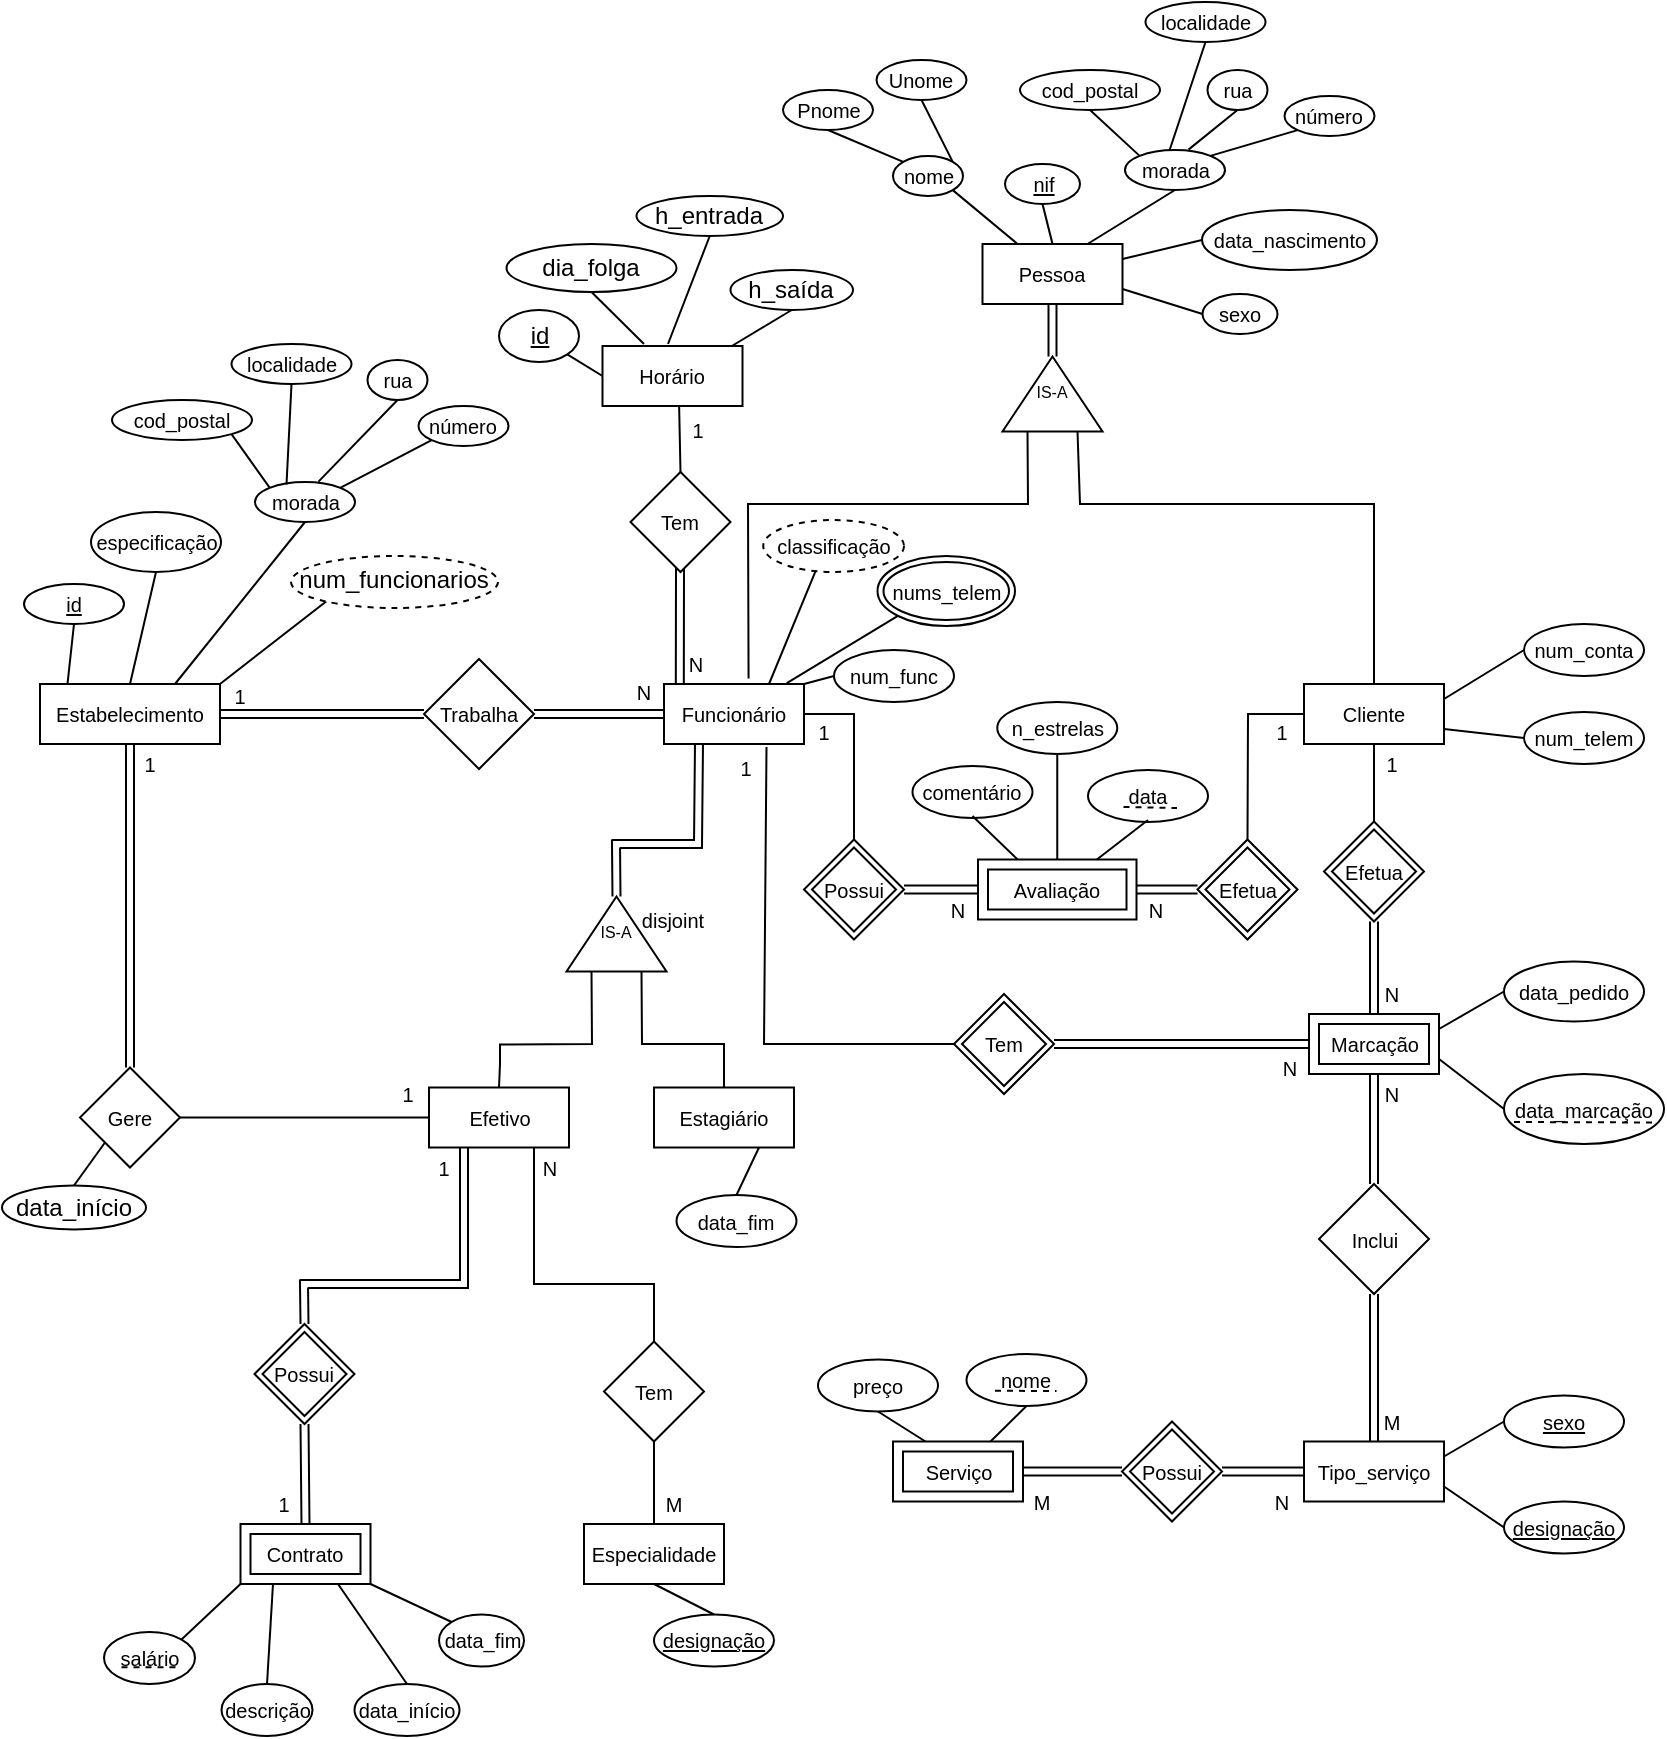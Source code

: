 <mxfile version="24.2.3" type="device">
  <diagram id="R2lEEEUBdFMjLlhIrx00" name="Page-1">
    <mxGraphModel dx="1290" dy="569" grid="1" gridSize="10" guides="1" tooltips="1" connect="1" arrows="1" fold="1" page="1" pageScale="1" pageWidth="850" pageHeight="1100" math="0" shadow="0" extFonts="Permanent Marker^https://fonts.googleapis.com/css?family=Permanent+Marker">
      <root>
        <mxCell id="0" />
        <mxCell id="1" parent="0" />
        <mxCell id="eMxhDHR8i_fZ-Yh-1t6r-1" value="Pessoa" style="rounded=0;whiteSpace=wrap;html=1;fontSize=10;" parent="1" vertex="1">
          <mxGeometry x="499.25" y="180" width="70" height="30" as="geometry" />
        </mxCell>
        <mxCell id="eMxhDHR8i_fZ-Yh-1t6r-2" value="Funcionário" style="rounded=0;whiteSpace=wrap;html=1;fontSize=10;" parent="1" vertex="1">
          <mxGeometry x="340" y="400" width="70" height="30" as="geometry" />
        </mxCell>
        <mxCell id="eMxhDHR8i_fZ-Yh-1t6r-3" value="Cliente" style="rounded=0;whiteSpace=wrap;html=1;fontSize=10;" parent="1" vertex="1">
          <mxGeometry x="660" y="400" width="70" height="30" as="geometry" />
        </mxCell>
        <mxCell id="eMxhDHR8i_fZ-Yh-1t6r-4" value="&lt;font style=&quot;font-size: 8px;&quot;&gt;IS-A&lt;/font&gt;" style="triangle;whiteSpace=wrap;html=1;rotation=-90;textDirection=vertical-lr;fontSize=8;" parent="1" vertex="1">
          <mxGeometry x="515.5" y="230" width="37.5" height="50" as="geometry" />
        </mxCell>
        <mxCell id="eMxhDHR8i_fZ-Yh-1t6r-6" value="" style="endArrow=none;html=1;rounded=0;entryX=0;entryY=0.25;entryDx=0;entryDy=0;exitX=0.604;exitY=-0.09;exitDx=0;exitDy=0;exitPerimeter=0;" parent="1" source="eMxhDHR8i_fZ-Yh-1t6r-2" target="eMxhDHR8i_fZ-Yh-1t6r-4" edge="1">
          <mxGeometry width="50" height="50" relative="1" as="geometry">
            <mxPoint x="505" y="335" as="sourcePoint" />
            <mxPoint x="482.5" y="363.75" as="targetPoint" />
            <Array as="points">
              <mxPoint x="382" y="310" />
              <mxPoint x="522" y="310" />
            </Array>
          </mxGeometry>
        </mxCell>
        <mxCell id="eMxhDHR8i_fZ-Yh-1t6r-7" value="" style="endArrow=none;html=1;rounded=0;entryX=0;entryY=0.75;entryDx=0;entryDy=0;exitX=0.5;exitY=0;exitDx=0;exitDy=0;" parent="1" source="eMxhDHR8i_fZ-Yh-1t6r-3" target="eMxhDHR8i_fZ-Yh-1t6r-4" edge="1">
          <mxGeometry width="50" height="50" relative="1" as="geometry">
            <mxPoint x="510" y="360" as="sourcePoint" />
            <mxPoint x="560" y="310" as="targetPoint" />
            <Array as="points">
              <mxPoint x="695" y="310" />
              <mxPoint x="605" y="310" />
              <mxPoint x="548" y="310" />
            </Array>
          </mxGeometry>
        </mxCell>
        <mxCell id="eMxhDHR8i_fZ-Yh-1t6r-9" value="" style="shape=link;html=1;rounded=0;entryX=0.5;entryY=1;entryDx=0;entryDy=0;exitX=1;exitY=0.5;exitDx=0;exitDy=0;" parent="1" source="eMxhDHR8i_fZ-Yh-1t6r-4" target="eMxhDHR8i_fZ-Yh-1t6r-1" edge="1">
          <mxGeometry width="100" relative="1" as="geometry">
            <mxPoint x="489.25" y="250" as="sourcePoint" />
            <mxPoint x="589.25" y="250" as="targetPoint" />
          </mxGeometry>
        </mxCell>
        <mxCell id="eMxhDHR8i_fZ-Yh-1t6r-10" value="Estabelecimento" style="rounded=0;whiteSpace=wrap;html=1;fontSize=10;" parent="1" vertex="1">
          <mxGeometry x="28" y="400" width="90" height="30" as="geometry" />
        </mxCell>
        <mxCell id="eMxhDHR8i_fZ-Yh-1t6r-11" value="Trabalha" style="rhombus;whiteSpace=wrap;html=1;fontSize=10;" parent="1" vertex="1">
          <mxGeometry x="220" y="387.5" width="55" height="55" as="geometry" />
        </mxCell>
        <mxCell id="eMxhDHR8i_fZ-Yh-1t6r-12" value="Gere" style="rhombus;whiteSpace=wrap;html=1;fontSize=10;" parent="1" vertex="1">
          <mxGeometry x="48" y="591.75" width="50" height="50" as="geometry" />
        </mxCell>
        <mxCell id="eMxhDHR8i_fZ-Yh-1t6r-14" value="" style="shape=link;html=1;rounded=0;entryX=0;entryY=0.5;entryDx=0;entryDy=0;exitX=1;exitY=0.5;exitDx=0;exitDy=0;" parent="1" source="eMxhDHR8i_fZ-Yh-1t6r-11" target="eMxhDHR8i_fZ-Yh-1t6r-2" edge="1">
          <mxGeometry width="100" relative="1" as="geometry">
            <mxPoint x="250" y="510" as="sourcePoint" />
            <mxPoint x="350" y="510" as="targetPoint" />
            <Array as="points">
              <mxPoint x="310" y="415" />
            </Array>
          </mxGeometry>
        </mxCell>
        <mxCell id="eMxhDHR8i_fZ-Yh-1t6r-16" value="1" style="text;strokeColor=none;align=center;fillColor=none;html=1;verticalAlign=middle;whiteSpace=wrap;rounded=0;fontSize=10;" parent="1" vertex="1">
          <mxGeometry x="118" y="396" width="20" height="20" as="geometry" />
        </mxCell>
        <mxCell id="eMxhDHR8i_fZ-Yh-1t6r-17" value="N" style="text;strokeColor=none;align=center;fillColor=none;html=1;verticalAlign=middle;whiteSpace=wrap;rounded=0;fontSize=10;" parent="1" vertex="1">
          <mxGeometry x="320" y="394" width="20" height="20" as="geometry" />
        </mxCell>
        <mxCell id="eMxhDHR8i_fZ-Yh-1t6r-18" value="" style="shape=link;html=1;rounded=0;exitX=0.5;exitY=1;exitDx=0;exitDy=0;entryX=0.5;entryY=0;entryDx=0;entryDy=0;" parent="1" source="eMxhDHR8i_fZ-Yh-1t6r-10" target="eMxhDHR8i_fZ-Yh-1t6r-12" edge="1">
          <mxGeometry width="100" relative="1" as="geometry">
            <mxPoint x="400" y="470" as="sourcePoint" />
            <mxPoint x="500" y="470" as="targetPoint" />
            <Array as="points" />
          </mxGeometry>
        </mxCell>
        <mxCell id="eMxhDHR8i_fZ-Yh-1t6r-20" value="1" style="text;strokeColor=none;align=center;fillColor=none;html=1;verticalAlign=middle;whiteSpace=wrap;rounded=0;fontSize=10;" parent="1" vertex="1">
          <mxGeometry x="73" y="430" width="20" height="20" as="geometry" />
        </mxCell>
        <mxCell id="eMxhDHR8i_fZ-Yh-1t6r-21" value="1" style="text;strokeColor=none;align=center;fillColor=none;html=1;verticalAlign=middle;whiteSpace=wrap;rounded=0;fontSize=10;" parent="1" vertex="1">
          <mxGeometry x="201.5" y="595" width="20" height="20" as="geometry" />
        </mxCell>
        <mxCell id="eMxhDHR8i_fZ-Yh-1t6r-24" value="" style="shape=link;html=1;rounded=0;entryX=0;entryY=0.5;entryDx=0;entryDy=0;exitX=1;exitY=0.5;exitDx=0;exitDy=0;" parent="1" source="eMxhDHR8i_fZ-Yh-1t6r-10" target="eMxhDHR8i_fZ-Yh-1t6r-11" edge="1">
          <mxGeometry width="100" relative="1" as="geometry">
            <mxPoint x="110" y="360" as="sourcePoint" />
            <mxPoint x="210" y="360" as="targetPoint" />
            <Array as="points" />
          </mxGeometry>
        </mxCell>
        <mxCell id="eMxhDHR8i_fZ-Yh-1t6r-25" value="&lt;font style=&quot;font-size: 8px;&quot;&gt;IS-A&lt;/font&gt;" style="triangle;whiteSpace=wrap;html=1;rotation=-90;textDirection=vertical-lr;fontSize=8;" parent="1" vertex="1">
          <mxGeometry x="297.5" y="500" width="37.5" height="50" as="geometry" />
        </mxCell>
        <mxCell id="eMxhDHR8i_fZ-Yh-1t6r-26" value="" style="shape=link;html=1;rounded=0;entryX=0.25;entryY=1;entryDx=0;entryDy=0;exitX=1;exitY=0.5;exitDx=0;exitDy=0;" parent="1" source="eMxhDHR8i_fZ-Yh-1t6r-25" target="eMxhDHR8i_fZ-Yh-1t6r-2" edge="1">
          <mxGeometry width="100" relative="1" as="geometry">
            <mxPoint x="455" y="330" as="sourcePoint" />
            <mxPoint x="455" y="310" as="targetPoint" />
            <Array as="points">
              <mxPoint x="316" y="480" />
              <mxPoint x="357" y="480" />
            </Array>
          </mxGeometry>
        </mxCell>
        <mxCell id="eMxhDHR8i_fZ-Yh-1t6r-27" value="Efetivo" style="rounded=0;whiteSpace=wrap;html=1;fontSize=10;" parent="1" vertex="1">
          <mxGeometry x="222.5" y="601.75" width="70" height="30" as="geometry" />
        </mxCell>
        <mxCell id="eMxhDHR8i_fZ-Yh-1t6r-28" value="Estagiário" style="rounded=0;whiteSpace=wrap;html=1;fontSize=10;" parent="1" vertex="1">
          <mxGeometry x="335" y="601.75" width="70" height="30" as="geometry" />
        </mxCell>
        <mxCell id="eMxhDHR8i_fZ-Yh-1t6r-29" value="disjoint" style="text;strokeColor=none;align=center;fillColor=none;html=1;verticalAlign=middle;whiteSpace=wrap;rounded=0;fontSize=10;" parent="1" vertex="1">
          <mxGeometry x="323" y="507.75" width="42.5" height="20" as="geometry" />
        </mxCell>
        <mxCell id="eMxhDHR8i_fZ-Yh-1t6r-30" value="" style="endArrow=none;html=1;rounded=0;entryX=0;entryY=0.25;entryDx=0;entryDy=0;exitX=0.5;exitY=0;exitDx=0;exitDy=0;" parent="1" source="eMxhDHR8i_fZ-Yh-1t6r-27" target="eMxhDHR8i_fZ-Yh-1t6r-25" edge="1">
          <mxGeometry width="50" height="50" relative="1" as="geometry">
            <mxPoint x="258" y="600" as="sourcePoint" />
            <mxPoint x="304.75" y="544" as="targetPoint" />
            <Array as="points">
              <mxPoint x="258" y="590" />
              <mxPoint x="258" y="580.25" />
              <mxPoint x="304" y="580" />
            </Array>
          </mxGeometry>
        </mxCell>
        <mxCell id="eMxhDHR8i_fZ-Yh-1t6r-31" value="" style="endArrow=none;html=1;rounded=0;entryX=1;entryY=0.5;entryDx=0;entryDy=0;exitX=0;exitY=0.5;exitDx=0;exitDy=0;" parent="1" source="eMxhDHR8i_fZ-Yh-1t6r-27" target="eMxhDHR8i_fZ-Yh-1t6r-12" edge="1">
          <mxGeometry width="50" height="50" relative="1" as="geometry">
            <mxPoint x="390" y="490" as="sourcePoint" />
            <mxPoint x="440" y="440" as="targetPoint" />
          </mxGeometry>
        </mxCell>
        <mxCell id="eMxhDHR8i_fZ-Yh-1t6r-32" value="" style="endArrow=none;html=1;rounded=0;entryX=0;entryY=0.75;entryDx=0;entryDy=0;exitX=0.5;exitY=0;exitDx=0;exitDy=0;" parent="1" source="eMxhDHR8i_fZ-Yh-1t6r-28" target="eMxhDHR8i_fZ-Yh-1t6r-25" edge="1">
          <mxGeometry width="50" height="50" relative="1" as="geometry">
            <mxPoint x="365" y="600" as="sourcePoint" />
            <mxPoint x="350" y="488.75" as="targetPoint" />
            <Array as="points">
              <mxPoint x="370" y="580" />
              <mxPoint x="329" y="580" />
            </Array>
          </mxGeometry>
        </mxCell>
        <mxCell id="eMxhDHR8i_fZ-Yh-1t6r-36" value="Contrato" style="shape=ext;margin=3;double=1;whiteSpace=wrap;html=1;align=center;fontSize=10;" parent="1" vertex="1">
          <mxGeometry x="128.25" y="820" width="65" height="30" as="geometry" />
        </mxCell>
        <mxCell id="eMxhDHR8i_fZ-Yh-1t6r-37" value="Possui" style="shape=rhombus;double=1;perimeter=rhombusPerimeter;whiteSpace=wrap;html=1;align=center;fontSize=10;" parent="1" vertex="1">
          <mxGeometry x="135.25" y="720" width="50" height="50" as="geometry" />
        </mxCell>
        <mxCell id="eMxhDHR8i_fZ-Yh-1t6r-38" value="" style="shape=link;html=1;rounded=0;entryX=0.5;entryY=0;entryDx=0;entryDy=0;exitX=0.5;exitY=1;exitDx=0;exitDy=0;" parent="1" source="eMxhDHR8i_fZ-Yh-1t6r-37" target="eMxhDHR8i_fZ-Yh-1t6r-36" edge="1">
          <mxGeometry width="100" relative="1" as="geometry">
            <mxPoint x="175.25" y="640" as="sourcePoint" />
            <mxPoint x="275.25" y="640" as="targetPoint" />
          </mxGeometry>
        </mxCell>
        <mxCell id="eMxhDHR8i_fZ-Yh-1t6r-39" value="" style="shape=link;html=1;rounded=0;entryX=0.25;entryY=1;entryDx=0;entryDy=0;exitX=0.5;exitY=0;exitDx=0;exitDy=0;" parent="1" source="eMxhDHR8i_fZ-Yh-1t6r-37" target="eMxhDHR8i_fZ-Yh-1t6r-27" edge="1">
          <mxGeometry width="100" relative="1" as="geometry">
            <mxPoint x="235.0" y="668.75" as="sourcePoint" />
            <mxPoint x="350" y="588.75" as="targetPoint" />
            <Array as="points">
              <mxPoint x="160" y="700" />
              <mxPoint x="240" y="700" />
            </Array>
          </mxGeometry>
        </mxCell>
        <mxCell id="eMxhDHR8i_fZ-Yh-1t6r-40" value="1" style="text;strokeColor=none;align=center;fillColor=none;html=1;verticalAlign=middle;whiteSpace=wrap;rounded=0;fontSize=10;" parent="1" vertex="1">
          <mxGeometry x="140.25" y="800" width="20" height="20" as="geometry" />
        </mxCell>
        <mxCell id="eMxhDHR8i_fZ-Yh-1t6r-41" value="1" style="text;strokeColor=none;align=center;fillColor=none;html=1;verticalAlign=middle;whiteSpace=wrap;rounded=0;fontSize=10;" parent="1" vertex="1">
          <mxGeometry x="220" y="631.75" width="20" height="20" as="geometry" />
        </mxCell>
        <mxCell id="eMxhDHR8i_fZ-Yh-1t6r-55" value="Marcação" style="shape=ext;margin=3;double=1;whiteSpace=wrap;html=1;align=center;fontSize=10;" parent="1" vertex="1">
          <mxGeometry x="662.5" y="565" width="65" height="30" as="geometry" />
        </mxCell>
        <mxCell id="eMxhDHR8i_fZ-Yh-1t6r-56" value="" style="shape=link;html=1;rounded=0;exitX=0.5;exitY=0;exitDx=0;exitDy=0;entryX=0.5;entryY=1;entryDx=0;entryDy=0;" parent="1" source="eMxhDHR8i_fZ-Yh-1t6r-55" target="eMxhDHR8i_fZ-Yh-1t6r-63" edge="1">
          <mxGeometry width="100" relative="1" as="geometry">
            <mxPoint x="480" y="480" as="sourcePoint" />
            <mxPoint x="710" y="530" as="targetPoint" />
          </mxGeometry>
        </mxCell>
        <mxCell id="eMxhDHR8i_fZ-Yh-1t6r-57" value="" style="endArrow=none;html=1;rounded=0;entryX=0.5;entryY=1;entryDx=0;entryDy=0;exitX=0.5;exitY=0;exitDx=0;exitDy=0;" parent="1" source="eMxhDHR8i_fZ-Yh-1t6r-63" target="eMxhDHR8i_fZ-Yh-1t6r-3" edge="1">
          <mxGeometry width="50" height="50" relative="1" as="geometry">
            <mxPoint x="710" y="460" as="sourcePoint" />
            <mxPoint x="460" y="440" as="targetPoint" />
            <Array as="points" />
          </mxGeometry>
        </mxCell>
        <mxCell id="eMxhDHR8i_fZ-Yh-1t6r-58" value="1" style="text;strokeColor=none;align=center;fillColor=none;html=1;verticalAlign=middle;whiteSpace=wrap;rounded=0;fontSize=10;" parent="1" vertex="1">
          <mxGeometry x="694" y="430" width="20" height="20" as="geometry" />
        </mxCell>
        <mxCell id="eMxhDHR8i_fZ-Yh-1t6r-59" value="N" style="text;strokeColor=none;align=center;fillColor=none;html=1;verticalAlign=middle;whiteSpace=wrap;rounded=0;fontSize=10;" parent="1" vertex="1">
          <mxGeometry x="694" y="545" width="20" height="20" as="geometry" />
        </mxCell>
        <mxCell id="eMxhDHR8i_fZ-Yh-1t6r-61" value="" style="endArrow=none;html=1;rounded=0;entryX=1;entryY=0;entryDx=0;entryDy=0;exitX=0;exitY=0.5;exitDx=0;exitDy=0;" parent="1" source="eMxhDHR8i_fZ-Yh-1t6r-64" target="X39o-CBuqJlQ3TK0gBYp-1" edge="1">
          <mxGeometry width="50" height="50" relative="1" as="geometry">
            <mxPoint x="510.0" y="555" as="sourcePoint" />
            <mxPoint x="460" y="530" as="targetPoint" />
            <Array as="points">
              <mxPoint x="390" y="580" />
            </Array>
          </mxGeometry>
        </mxCell>
        <mxCell id="eMxhDHR8i_fZ-Yh-1t6r-62" value="" style="shape=link;html=1;rounded=0;entryX=0;entryY=0.5;entryDx=0;entryDy=0;exitX=1;exitY=0.5;exitDx=0;exitDy=0;" parent="1" source="eMxhDHR8i_fZ-Yh-1t6r-64" target="eMxhDHR8i_fZ-Yh-1t6r-55" edge="1">
          <mxGeometry width="100" relative="1" as="geometry">
            <mxPoint x="535.0" y="580" as="sourcePoint" />
            <mxPoint x="490" y="560" as="targetPoint" />
          </mxGeometry>
        </mxCell>
        <mxCell id="eMxhDHR8i_fZ-Yh-1t6r-63" value="Efetua" style="shape=rhombus;double=1;perimeter=rhombusPerimeter;whiteSpace=wrap;html=1;align=center;fontSize=10;" parent="1" vertex="1">
          <mxGeometry x="670" y="468.75" width="50" height="50" as="geometry" />
        </mxCell>
        <mxCell id="eMxhDHR8i_fZ-Yh-1t6r-64" value="Tem" style="shape=rhombus;double=1;perimeter=rhombusPerimeter;whiteSpace=wrap;html=1;align=center;fontSize=10;" parent="1" vertex="1">
          <mxGeometry x="485" y="555" width="50" height="50" as="geometry" />
        </mxCell>
        <mxCell id="eMxhDHR8i_fZ-Yh-1t6r-65" value="Inclui" style="rhombus;whiteSpace=wrap;html=1;fontSize=10;" parent="1" vertex="1">
          <mxGeometry x="667.5" y="650" width="55" height="55" as="geometry" />
        </mxCell>
        <mxCell id="eMxhDHR8i_fZ-Yh-1t6r-66" value="Tipo_serviço" style="rounded=0;whiteSpace=wrap;html=1;fontSize=10;" parent="1" vertex="1">
          <mxGeometry x="660" y="778.75" width="70" height="30" as="geometry" />
        </mxCell>
        <mxCell id="eMxhDHR8i_fZ-Yh-1t6r-68" value="" style="shape=link;html=1;rounded=0;entryX=0.5;entryY=1;entryDx=0;entryDy=0;exitX=0.5;exitY=0;exitDx=0;exitDy=0;" parent="1" source="eMxhDHR8i_fZ-Yh-1t6r-65" target="eMxhDHR8i_fZ-Yh-1t6r-55" edge="1">
          <mxGeometry width="100" relative="1" as="geometry">
            <mxPoint x="570" y="628.75" as="sourcePoint" />
            <mxPoint x="670" y="628.75" as="targetPoint" />
          </mxGeometry>
        </mxCell>
        <mxCell id="eMxhDHR8i_fZ-Yh-1t6r-69" value="" style="shape=link;html=1;rounded=0;entryX=0.5;entryY=1;entryDx=0;entryDy=0;exitX=0.5;exitY=0;exitDx=0;exitDy=0;" parent="1" source="eMxhDHR8i_fZ-Yh-1t6r-66" target="eMxhDHR8i_fZ-Yh-1t6r-65" edge="1">
          <mxGeometry width="100" relative="1" as="geometry">
            <mxPoint x="705" y="660" as="sourcePoint" />
            <mxPoint x="705" y="605" as="targetPoint" />
          </mxGeometry>
        </mxCell>
        <mxCell id="eMxhDHR8i_fZ-Yh-1t6r-70" value="N" style="text;strokeColor=none;align=center;fillColor=none;html=1;verticalAlign=middle;whiteSpace=wrap;rounded=0;fontSize=10;" parent="1" vertex="1">
          <mxGeometry x="694" y="595" width="20" height="20" as="geometry" />
        </mxCell>
        <mxCell id="eMxhDHR8i_fZ-Yh-1t6r-71" value="M" style="text;strokeColor=none;align=center;fillColor=none;html=1;verticalAlign=middle;whiteSpace=wrap;rounded=0;fontSize=10;" parent="1" vertex="1">
          <mxGeometry x="694" y="758.75" width="20" height="20" as="geometry" />
        </mxCell>
        <mxCell id="IdolrLKD9zsO8Ud0g2I0-8" value="nome" style="ellipse;whiteSpace=wrap;html=1;fontSize=10;" parent="1" vertex="1">
          <mxGeometry x="454.5" y="136" width="35" height="20" as="geometry" />
        </mxCell>
        <mxCell id="IdolrLKD9zsO8Ud0g2I0-9" value="Pnome" style="ellipse;whiteSpace=wrap;html=1;fontSize=10;" parent="1" vertex="1">
          <mxGeometry x="399.5" y="103" width="45" height="20" as="geometry" />
        </mxCell>
        <mxCell id="IdolrLKD9zsO8Ud0g2I0-11" value="Unome" style="ellipse;whiteSpace=wrap;html=1;fontSize=10;" parent="1" vertex="1">
          <mxGeometry x="446.25" y="88" width="45" height="20" as="geometry" />
        </mxCell>
        <mxCell id="IdolrLKD9zsO8Ud0g2I0-12" value="" style="endArrow=none;html=1;rounded=0;entryX=0.5;entryY=1;entryDx=0;entryDy=0;exitX=0;exitY=0;exitDx=0;exitDy=0;" parent="1" source="IdolrLKD9zsO8Ud0g2I0-8" target="IdolrLKD9zsO8Ud0g2I0-9" edge="1">
          <mxGeometry width="50" height="50" relative="1" as="geometry">
            <mxPoint x="485.5" y="180" as="sourcePoint" />
            <mxPoint x="535.5" y="130" as="targetPoint" />
          </mxGeometry>
        </mxCell>
        <mxCell id="IdolrLKD9zsO8Ud0g2I0-13" value="" style="endArrow=none;html=1;rounded=0;entryX=0.5;entryY=1;entryDx=0;entryDy=0;exitX=1;exitY=0;exitDx=0;exitDy=0;" parent="1" source="IdolrLKD9zsO8Ud0g2I0-8" target="IdolrLKD9zsO8Ud0g2I0-11" edge="1">
          <mxGeometry width="50" height="50" relative="1" as="geometry">
            <mxPoint x="457.5" y="104" as="sourcePoint" />
            <mxPoint x="440.5" y="80" as="targetPoint" />
          </mxGeometry>
        </mxCell>
        <mxCell id="IdolrLKD9zsO8Ud0g2I0-14" value="" style="endArrow=none;html=1;rounded=0;entryX=1;entryY=1;entryDx=0;entryDy=0;exitX=0.25;exitY=0;exitDx=0;exitDy=0;" parent="1" source="eMxhDHR8i_fZ-Yh-1t6r-1" target="IdolrLKD9zsO8Ud0g2I0-8" edge="1">
          <mxGeometry width="50" height="50" relative="1" as="geometry">
            <mxPoint x="532.25" y="124" as="sourcePoint" />
            <mxPoint x="548.25" y="100" as="targetPoint" />
          </mxGeometry>
        </mxCell>
        <mxCell id="IdolrLKD9zsO8Ud0g2I0-15" value="nif" style="ellipse;whiteSpace=wrap;html=1;fontSize=10;fontStyle=4" parent="1" vertex="1">
          <mxGeometry x="510.5" y="140" width="37.5" height="20" as="geometry" />
        </mxCell>
        <mxCell id="IdolrLKD9zsO8Ud0g2I0-16" value="" style="endArrow=none;html=1;rounded=0;entryX=0.5;entryY=1;entryDx=0;entryDy=0;exitX=0.5;exitY=0;exitDx=0;exitDy=0;" parent="1" source="eMxhDHR8i_fZ-Yh-1t6r-1" target="IdolrLKD9zsO8Ud0g2I0-15" edge="1">
          <mxGeometry width="50" height="50" relative="1" as="geometry">
            <mxPoint x="529.25" y="200" as="sourcePoint" />
            <mxPoint x="579.25" y="150" as="targetPoint" />
          </mxGeometry>
        </mxCell>
        <mxCell id="IdolrLKD9zsO8Ud0g2I0-17" value="sexo" style="ellipse;whiteSpace=wrap;html=1;fontSize=10;fontStyle=0" parent="1" vertex="1">
          <mxGeometry x="609.25" y="205" width="37.5" height="20" as="geometry" />
        </mxCell>
        <mxCell id="IdolrLKD9zsO8Ud0g2I0-18" value="" style="endArrow=none;html=1;rounded=0;entryX=0;entryY=0.5;entryDx=0;entryDy=0;exitX=1;exitY=0.75;exitDx=0;exitDy=0;" parent="1" source="eMxhDHR8i_fZ-Yh-1t6r-1" target="IdolrLKD9zsO8Ud0g2I0-17" edge="1">
          <mxGeometry width="50" height="50" relative="1" as="geometry">
            <mxPoint x="579.25" y="220" as="sourcePoint" />
            <mxPoint x="617.25" y="273" as="targetPoint" />
          </mxGeometry>
        </mxCell>
        <mxCell id="IdolrLKD9zsO8Ud0g2I0-19" value="data_nascimento" style="ellipse;whiteSpace=wrap;html=1;fontSize=10;fontStyle=0" parent="1" vertex="1">
          <mxGeometry x="609" y="163" width="87.5" height="30" as="geometry" />
        </mxCell>
        <mxCell id="IdolrLKD9zsO8Ud0g2I0-20" value="" style="endArrow=none;html=1;rounded=0;entryX=0;entryY=0.5;entryDx=0;entryDy=0;exitX=1;exitY=0.25;exitDx=0;exitDy=0;" parent="1" source="eMxhDHR8i_fZ-Yh-1t6r-1" target="IdolrLKD9zsO8Ud0g2I0-19" edge="1">
          <mxGeometry width="50" height="50" relative="1" as="geometry">
            <mxPoint x="579.25" y="213" as="sourcePoint" />
            <mxPoint x="634.25" y="235" as="targetPoint" />
          </mxGeometry>
        </mxCell>
        <mxCell id="IdolrLKD9zsO8Ud0g2I0-21" value="morada" style="ellipse;whiteSpace=wrap;html=1;fontSize=10;" parent="1" vertex="1">
          <mxGeometry x="570.5" y="133" width="50" height="20" as="geometry" />
        </mxCell>
        <mxCell id="IdolrLKD9zsO8Ud0g2I0-22" value="" style="endArrow=none;html=1;rounded=0;entryX=0.5;entryY=1;entryDx=0;entryDy=0;exitX=0.75;exitY=0;exitDx=0;exitDy=0;" parent="1" source="eMxhDHR8i_fZ-Yh-1t6r-1" target="IdolrLKD9zsO8Ud0g2I0-21" edge="1">
          <mxGeometry width="50" height="50" relative="1" as="geometry">
            <mxPoint x="527.25" y="190" as="sourcePoint" />
            <mxPoint x="512.25" y="150" as="targetPoint" />
          </mxGeometry>
        </mxCell>
        <mxCell id="IdolrLKD9zsO8Ud0g2I0-29" value="especificação" style="ellipse;whiteSpace=wrap;html=1;fontSize=10;" parent="1" vertex="1">
          <mxGeometry x="53.5" y="314" width="65" height="30" as="geometry" />
        </mxCell>
        <mxCell id="IdolrLKD9zsO8Ud0g2I0-31" value="rua" style="ellipse;whiteSpace=wrap;html=1;fontSize=10;" parent="1" vertex="1">
          <mxGeometry x="611.75" y="93" width="30" height="20" as="geometry" />
        </mxCell>
        <mxCell id="IdolrLKD9zsO8Ud0g2I0-32" value="localidade" style="ellipse;whiteSpace=wrap;html=1;fontSize=10;" parent="1" vertex="1">
          <mxGeometry x="580.75" y="59" width="60" height="20" as="geometry" />
        </mxCell>
        <mxCell id="IdolrLKD9zsO8Ud0g2I0-33" value="cod_postal" style="ellipse;whiteSpace=wrap;html=1;fontSize=10;" parent="1" vertex="1">
          <mxGeometry x="518" y="93" width="70" height="20" as="geometry" />
        </mxCell>
        <mxCell id="IdolrLKD9zsO8Ud0g2I0-34" value="" style="endArrow=none;html=1;rounded=0;entryX=0.5;entryY=1;entryDx=0;entryDy=0;exitX=0.635;exitY=-0.01;exitDx=0;exitDy=0;exitPerimeter=0;" parent="1" source="IdolrLKD9zsO8Ud0g2I0-21" target="IdolrLKD9zsO8Ud0g2I0-31" edge="1">
          <mxGeometry width="50" height="50" relative="1" as="geometry">
            <mxPoint x="584.25" y="110" as="sourcePoint" />
            <mxPoint x="555.25" y="90" as="targetPoint" />
          </mxGeometry>
        </mxCell>
        <mxCell id="IdolrLKD9zsO8Ud0g2I0-35" value="" style="endArrow=none;html=1;rounded=0;exitX=0.444;exitY=0.019;exitDx=0;exitDy=0;exitPerimeter=0;entryX=0.5;entryY=1;entryDx=0;entryDy=0;" parent="1" source="IdolrLKD9zsO8Ud0g2I0-21" target="IdolrLKD9zsO8Ud0g2I0-32" edge="1">
          <mxGeometry width="50" height="50" relative="1" as="geometry">
            <mxPoint x="614.25" y="100" as="sourcePoint" />
            <mxPoint x="614" y="70" as="targetPoint" />
            <Array as="points" />
          </mxGeometry>
        </mxCell>
        <mxCell id="IdolrLKD9zsO8Ud0g2I0-36" value="" style="endArrow=none;html=1;rounded=0;entryX=0.5;entryY=1;entryDx=0;entryDy=0;exitX=0;exitY=0;exitDx=0;exitDy=0;" parent="1" source="IdolrLKD9zsO8Ud0g2I0-21" target="IdolrLKD9zsO8Ud0g2I0-33" edge="1">
          <mxGeometry width="50" height="50" relative="1" as="geometry">
            <mxPoint x="654.25" y="120" as="sourcePoint" />
            <mxPoint x="652.25" y="50" as="targetPoint" />
          </mxGeometry>
        </mxCell>
        <mxCell id="IdolrLKD9zsO8Ud0g2I0-38" value="id" style="ellipse;whiteSpace=wrap;html=1;fontSize=10;fontStyle=4" parent="1" vertex="1">
          <mxGeometry x="20" y="350" width="50" height="20" as="geometry" />
        </mxCell>
        <mxCell id="IdolrLKD9zsO8Ud0g2I0-39" value="" style="endArrow=none;html=1;rounded=0;entryX=0.5;entryY=1;entryDx=0;entryDy=0;exitX=0.75;exitY=0;exitDx=0;exitDy=0;" parent="1" source="eMxhDHR8i_fZ-Yh-1t6r-10" target="5Oc1KHu-XODOHg-Idlgh-15" edge="1">
          <mxGeometry width="50" height="50" relative="1" as="geometry">
            <mxPoint x="280" y="270" as="sourcePoint" />
            <mxPoint x="184.75" y="325" as="targetPoint" />
          </mxGeometry>
        </mxCell>
        <mxCell id="IdolrLKD9zsO8Ud0g2I0-41" value="" style="endArrow=none;html=1;rounded=0;entryX=0.5;entryY=1;entryDx=0;entryDy=0;exitX=0.5;exitY=0;exitDx=0;exitDy=0;" parent="1" source="eMxhDHR8i_fZ-Yh-1t6r-10" target="IdolrLKD9zsO8Ud0g2I0-29" edge="1">
          <mxGeometry width="50" height="50" relative="1" as="geometry">
            <mxPoint x="125" y="410" as="sourcePoint" />
            <mxPoint x="145" y="335" as="targetPoint" />
          </mxGeometry>
        </mxCell>
        <mxCell id="IdolrLKD9zsO8Ud0g2I0-42" value="" style="endArrow=none;html=1;rounded=0;entryX=0.5;entryY=1;entryDx=0;entryDy=0;exitX=0.153;exitY=-0.005;exitDx=0;exitDy=0;exitPerimeter=0;" parent="1" source="eMxhDHR8i_fZ-Yh-1t6r-10" target="IdolrLKD9zsO8Ud0g2I0-38" edge="1">
          <mxGeometry width="50" height="50" relative="1" as="geometry">
            <mxPoint x="103" y="410" as="sourcePoint" />
            <mxPoint x="75" y="345" as="targetPoint" />
          </mxGeometry>
        </mxCell>
        <mxCell id="IdolrLKD9zsO8Ud0g2I0-43" value="num_func" style="ellipse;whiteSpace=wrap;html=1;fontSize=10;fontStyle=0" parent="1" vertex="1">
          <mxGeometry x="425" y="383" width="60" height="26" as="geometry" />
        </mxCell>
        <mxCell id="IdolrLKD9zsO8Ud0g2I0-44" value="" style="endArrow=none;html=1;rounded=0;entryX=1;entryY=0;entryDx=0;entryDy=0;exitX=0;exitY=0.5;exitDx=0;exitDy=0;" parent="1" source="IdolrLKD9zsO8Ud0g2I0-43" target="eMxhDHR8i_fZ-Yh-1t6r-2" edge="1">
          <mxGeometry width="50" height="50" relative="1" as="geometry">
            <mxPoint x="280" y="390" as="sourcePoint" />
            <mxPoint x="330" y="340" as="targetPoint" />
          </mxGeometry>
        </mxCell>
        <mxCell id="IdolrLKD9zsO8Ud0g2I0-46" value="" style="endArrow=none;html=1;rounded=0;entryX=0.877;entryY=-0.014;entryDx=0;entryDy=0;exitX=0;exitY=1;exitDx=0;exitDy=0;entryPerimeter=0;" parent="1" source="IdolrLKD9zsO8Ud0g2I0-48" target="eMxhDHR8i_fZ-Yh-1t6r-2" edge="1">
          <mxGeometry width="50" height="50" relative="1" as="geometry">
            <mxPoint x="458.75" y="435" as="sourcePoint" />
            <mxPoint x="420" y="440" as="targetPoint" />
          </mxGeometry>
        </mxCell>
        <mxCell id="IdolrLKD9zsO8Ud0g2I0-48" value="nums_telem" style="ellipse;shape=doubleEllipse;margin=3;whiteSpace=wrap;html=1;align=center;fontSize=10;" parent="1" vertex="1">
          <mxGeometry x="446.75" y="336" width="68.75" height="35" as="geometry" />
        </mxCell>
        <mxCell id="IdolrLKD9zsO8Ud0g2I0-49" value="num_conta" style="ellipse;whiteSpace=wrap;html=1;fontSize=10;fontStyle=0" parent="1" vertex="1">
          <mxGeometry x="770" y="370" width="60" height="26" as="geometry" />
        </mxCell>
        <mxCell id="IdolrLKD9zsO8Ud0g2I0-50" value="num_telem" style="ellipse;whiteSpace=wrap;html=1;fontSize=10;fontStyle=0" parent="1" vertex="1">
          <mxGeometry x="770" y="414" width="60" height="26" as="geometry" />
        </mxCell>
        <mxCell id="IdolrLKD9zsO8Ud0g2I0-51" value="" style="endArrow=none;html=1;rounded=0;entryX=1;entryY=0.25;entryDx=0;entryDy=0;exitX=0;exitY=0.5;exitDx=0;exitDy=0;" parent="1" source="IdolrLKD9zsO8Ud0g2I0-49" target="eMxhDHR8i_fZ-Yh-1t6r-3" edge="1">
          <mxGeometry width="50" height="50" relative="1" as="geometry">
            <mxPoint x="495" y="458" as="sourcePoint" />
            <mxPoint x="470" y="425" as="targetPoint" />
          </mxGeometry>
        </mxCell>
        <mxCell id="IdolrLKD9zsO8Ud0g2I0-52" value="" style="endArrow=none;html=1;rounded=0;entryX=1;entryY=0.75;entryDx=0;entryDy=0;exitX=0;exitY=0.5;exitDx=0;exitDy=0;" parent="1" source="IdolrLKD9zsO8Ud0g2I0-50" target="eMxhDHR8i_fZ-Yh-1t6r-3" edge="1">
          <mxGeometry width="50" height="50" relative="1" as="geometry">
            <mxPoint x="760" y="429" as="sourcePoint" />
            <mxPoint x="650" y="418" as="targetPoint" />
          </mxGeometry>
        </mxCell>
        <mxCell id="IdolrLKD9zsO8Ud0g2I0-53" value="data_fim" style="ellipse;whiteSpace=wrap;html=1;fontSize=10;fontStyle=0" parent="1" vertex="1">
          <mxGeometry x="346.25" y="655.5" width="60" height="26" as="geometry" />
        </mxCell>
        <mxCell id="IdolrLKD9zsO8Ud0g2I0-54" value="" style="endArrow=none;html=1;rounded=0;entryX=0.75;entryY=1;entryDx=0;entryDy=0;exitX=0.5;exitY=0;exitDx=0;exitDy=0;" parent="1" source="IdolrLKD9zsO8Ud0g2I0-53" target="eMxhDHR8i_fZ-Yh-1t6r-28" edge="1">
          <mxGeometry width="50" height="50" relative="1" as="geometry">
            <mxPoint x="446" y="491" as="sourcePoint" />
            <mxPoint x="420" y="440" as="targetPoint" />
          </mxGeometry>
        </mxCell>
        <mxCell id="IdolrLKD9zsO8Ud0g2I0-55" value="salário" style="ellipse;whiteSpace=wrap;html=1;fontSize=10;fontStyle=0;spacingTop=0;strokeColor=default;" parent="1" vertex="1">
          <mxGeometry x="60" y="874" width="45.5" height="26" as="geometry" />
        </mxCell>
        <mxCell id="IdolrLKD9zsO8Ud0g2I0-56" value="data_início" style="ellipse;whiteSpace=wrap;html=1;fontSize=10;fontStyle=0" parent="1" vertex="1">
          <mxGeometry x="185.25" y="900" width="52.5" height="26" as="geometry" />
        </mxCell>
        <mxCell id="IdolrLKD9zsO8Ud0g2I0-57" value="data_fim" style="ellipse;whiteSpace=wrap;html=1;fontSize=10;fontStyle=0" parent="1" vertex="1">
          <mxGeometry x="227.5" y="865.25" width="42.5" height="26" as="geometry" />
        </mxCell>
        <mxCell id="IdolrLKD9zsO8Ud0g2I0-58" value="" style="endArrow=none;html=1;rounded=0;entryX=1;entryY=1;entryDx=0;entryDy=0;exitX=0;exitY=0;exitDx=0;exitDy=0;" parent="1" source="IdolrLKD9zsO8Ud0g2I0-57" target="eMxhDHR8i_fZ-Yh-1t6r-36" edge="1">
          <mxGeometry width="50" height="50" relative="1" as="geometry">
            <mxPoint x="311.75" y="716.25" as="sourcePoint" />
            <mxPoint x="288.75" y="675.25" as="targetPoint" />
          </mxGeometry>
        </mxCell>
        <mxCell id="IdolrLKD9zsO8Ud0g2I0-59" value="" style="endArrow=none;html=1;rounded=0;entryX=0.75;entryY=1;entryDx=0;entryDy=0;exitX=0.5;exitY=0;exitDx=0;exitDy=0;" parent="1" source="IdolrLKD9zsO8Ud0g2I0-56" target="eMxhDHR8i_fZ-Yh-1t6r-36" edge="1">
          <mxGeometry width="50" height="50" relative="1" as="geometry">
            <mxPoint x="238.75" y="901.25" as="sourcePoint" />
            <mxPoint x="203.75" y="860.25" as="targetPoint" />
          </mxGeometry>
        </mxCell>
        <mxCell id="IdolrLKD9zsO8Ud0g2I0-60" value="" style="endArrow=none;html=1;rounded=0;entryX=0;entryY=1;entryDx=0;entryDy=0;exitX=1;exitY=0;exitDx=0;exitDy=0;" parent="1" source="IdolrLKD9zsO8Ud0g2I0-55" target="eMxhDHR8i_fZ-Yh-1t6r-36" edge="1">
          <mxGeometry width="50" height="50" relative="1" as="geometry">
            <mxPoint x="175.75" y="901.25" as="sourcePoint" />
            <mxPoint x="170.75" y="860.25" as="targetPoint" />
          </mxGeometry>
        </mxCell>
        <mxCell id="IdolrLKD9zsO8Ud0g2I0-61" value="Especialidade" style="rounded=0;whiteSpace=wrap;html=1;fontSize=10;" parent="1" vertex="1">
          <mxGeometry x="300" y="820" width="70" height="30" as="geometry" />
        </mxCell>
        <mxCell id="IdolrLKD9zsO8Ud0g2I0-62" value="Tem" style="rhombus;whiteSpace=wrap;html=1;fontSize=10;" parent="1" vertex="1">
          <mxGeometry x="310" y="728.75" width="50" height="50" as="geometry" />
        </mxCell>
        <mxCell id="IdolrLKD9zsO8Ud0g2I0-63" value="" style="endArrow=none;html=1;rounded=0;entryX=0.5;entryY=1;entryDx=0;entryDy=0;exitX=0.5;exitY=0;exitDx=0;exitDy=0;" parent="1" source="IdolrLKD9zsO8Ud0g2I0-61" target="IdolrLKD9zsO8Ud0g2I0-62" edge="1">
          <mxGeometry width="50" height="50" relative="1" as="geometry">
            <mxPoint x="350" y="680" as="sourcePoint" />
            <mxPoint x="400" y="630" as="targetPoint" />
          </mxGeometry>
        </mxCell>
        <mxCell id="IdolrLKD9zsO8Ud0g2I0-65" value="M" style="text;strokeColor=none;align=center;fillColor=none;html=1;verticalAlign=middle;whiteSpace=wrap;rounded=0;fontSize=10;" parent="1" vertex="1">
          <mxGeometry x="335" y="800" width="20" height="20" as="geometry" />
        </mxCell>
        <mxCell id="IdolrLKD9zsO8Ud0g2I0-66" value="N" style="text;strokeColor=none;align=center;fillColor=none;html=1;verticalAlign=middle;whiteSpace=wrap;rounded=0;fontSize=10;" parent="1" vertex="1">
          <mxGeometry x="272.5" y="631.75" width="20" height="20" as="geometry" />
        </mxCell>
        <mxCell id="IdolrLKD9zsO8Ud0g2I0-67" value="designação" style="ellipse;whiteSpace=wrap;html=1;fontSize=10;fontStyle=4" parent="1" vertex="1">
          <mxGeometry x="335" y="865.25" width="60" height="26" as="geometry" />
        </mxCell>
        <mxCell id="IdolrLKD9zsO8Ud0g2I0-68" value="" style="endArrow=none;html=1;rounded=0;entryX=0.5;entryY=1;entryDx=0;entryDy=0;exitX=0.5;exitY=0;exitDx=0;exitDy=0;" parent="1" source="IdolrLKD9zsO8Ud0g2I0-67" target="IdolrLKD9zsO8Ud0g2I0-61" edge="1">
          <mxGeometry width="50" height="50" relative="1" as="geometry">
            <mxPoint x="350" y="680" as="sourcePoint" />
            <mxPoint x="400" y="630" as="targetPoint" />
          </mxGeometry>
        </mxCell>
        <mxCell id="IdolrLKD9zsO8Ud0g2I0-69" value="" style="endArrow=none;html=1;rounded=0;entryX=0.75;entryY=1;entryDx=0;entryDy=0;exitX=0.5;exitY=0;exitDx=0;exitDy=0;" parent="1" source="IdolrLKD9zsO8Ud0g2I0-62" target="eMxhDHR8i_fZ-Yh-1t6r-27" edge="1">
          <mxGeometry width="50" height="50" relative="1" as="geometry">
            <mxPoint x="350" y="680" as="sourcePoint" />
            <mxPoint x="400" y="630" as="targetPoint" />
            <Array as="points">
              <mxPoint x="335" y="700" />
              <mxPoint x="275" y="700" />
            </Array>
          </mxGeometry>
        </mxCell>
        <mxCell id="X39o-CBuqJlQ3TK0gBYp-1" value="1" style="text;strokeColor=none;align=center;fillColor=none;html=1;verticalAlign=middle;whiteSpace=wrap;rounded=0;fontSize=10;" parent="1" vertex="1">
          <mxGeometry x="371.25" y="431.5" width="20" height="20" as="geometry" />
        </mxCell>
        <mxCell id="X39o-CBuqJlQ3TK0gBYp-2" value="N" style="text;strokeColor=none;align=center;fillColor=none;html=1;verticalAlign=middle;whiteSpace=wrap;rounded=0;fontSize=10;" parent="1" vertex="1">
          <mxGeometry x="642.75" y="581.75" width="20" height="20" as="geometry" />
        </mxCell>
        <mxCell id="X39o-CBuqJlQ3TK0gBYp-3" value="sexo" style="ellipse;whiteSpace=wrap;html=1;fontSize=10;fontStyle=4" parent="1" vertex="1">
          <mxGeometry x="760" y="755.75" width="60" height="26" as="geometry" />
        </mxCell>
        <mxCell id="X39o-CBuqJlQ3TK0gBYp-4" value="designação" style="ellipse;whiteSpace=wrap;html=1;fontSize=10;fontStyle=4" parent="1" vertex="1">
          <mxGeometry x="760" y="808.75" width="60" height="26" as="geometry" />
        </mxCell>
        <mxCell id="X39o-CBuqJlQ3TK0gBYp-5" value="" style="endArrow=none;html=1;rounded=0;entryX=0;entryY=0.5;entryDx=0;entryDy=0;exitX=1;exitY=0.25;exitDx=0;exitDy=0;" parent="1" source="eMxhDHR8i_fZ-Yh-1t6r-66" target="X39o-CBuqJlQ3TK0gBYp-3" edge="1">
          <mxGeometry width="50" height="50" relative="1" as="geometry">
            <mxPoint x="650" y="830" as="sourcePoint" />
            <mxPoint x="700" y="780" as="targetPoint" />
          </mxGeometry>
        </mxCell>
        <mxCell id="X39o-CBuqJlQ3TK0gBYp-6" value="" style="endArrow=none;html=1;rounded=0;entryX=0;entryY=0.5;entryDx=0;entryDy=0;exitX=1;exitY=0.75;exitDx=0;exitDy=0;" parent="1" source="eMxhDHR8i_fZ-Yh-1t6r-66" target="X39o-CBuqJlQ3TK0gBYp-4" edge="1">
          <mxGeometry width="50" height="50" relative="1" as="geometry">
            <mxPoint x="670" y="796" as="sourcePoint" />
            <mxPoint x="630" y="776" as="targetPoint" />
          </mxGeometry>
        </mxCell>
        <mxCell id="X39o-CBuqJlQ3TK0gBYp-7" value="nome" style="ellipse;whiteSpace=wrap;html=1;fontSize=10;fontStyle=0" parent="1" vertex="1">
          <mxGeometry x="491.25" y="735" width="60" height="26" as="geometry" />
        </mxCell>
        <mxCell id="X39o-CBuqJlQ3TK0gBYp-8" value="" style="endArrow=none;html=1;rounded=0;entryX=0.5;entryY=1;entryDx=0;entryDy=0;exitX=0.75;exitY=0;exitDx=0;exitDy=0;" parent="1" source="X39o-CBuqJlQ3TK0gBYp-11" target="X39o-CBuqJlQ3TK0gBYp-7" edge="1">
          <mxGeometry width="50" height="50" relative="1" as="geometry">
            <mxPoint x="657.5" y="957.5" as="sourcePoint" />
            <mxPoint x="700" y="880" as="targetPoint" />
          </mxGeometry>
        </mxCell>
        <mxCell id="X39o-CBuqJlQ3TK0gBYp-9" value="preço" style="ellipse;whiteSpace=wrap;html=1;fontSize=10;fontStyle=0" parent="1" vertex="1">
          <mxGeometry x="417" y="737.75" width="60" height="26" as="geometry" />
        </mxCell>
        <mxCell id="X39o-CBuqJlQ3TK0gBYp-10" value="" style="endArrow=none;html=1;rounded=0;entryX=0.5;entryY=1;entryDx=0;entryDy=0;exitX=0.25;exitY=0;exitDx=0;exitDy=0;" parent="1" source="X39o-CBuqJlQ3TK0gBYp-11" target="X39o-CBuqJlQ3TK0gBYp-9" edge="1">
          <mxGeometry width="50" height="50" relative="1" as="geometry">
            <mxPoint x="657.5" y="972.5" as="sourcePoint" />
            <mxPoint x="635" y="947" as="targetPoint" />
          </mxGeometry>
        </mxCell>
        <mxCell id="X39o-CBuqJlQ3TK0gBYp-11" value="Serviço" style="shape=ext;margin=3;double=1;whiteSpace=wrap;html=1;align=center;fontSize=10;" parent="1" vertex="1">
          <mxGeometry x="454.5" y="778.75" width="65" height="30" as="geometry" />
        </mxCell>
        <mxCell id="X39o-CBuqJlQ3TK0gBYp-12" value="Possui" style="shape=rhombus;double=1;perimeter=rhombusPerimeter;whiteSpace=wrap;html=1;align=center;fontSize=10;" parent="1" vertex="1">
          <mxGeometry x="569" y="768.75" width="50" height="50" as="geometry" />
        </mxCell>
        <mxCell id="X39o-CBuqJlQ3TK0gBYp-13" value="" style="shape=link;html=1;rounded=0;entryX=0;entryY=0.5;entryDx=0;entryDy=0;exitX=1;exitY=0.5;exitDx=0;exitDy=0;" parent="1" source="X39o-CBuqJlQ3TK0gBYp-11" target="X39o-CBuqJlQ3TK0gBYp-12" edge="1">
          <mxGeometry width="100" relative="1" as="geometry">
            <mxPoint x="450" y="820" as="sourcePoint" />
            <mxPoint x="550" y="820" as="targetPoint" />
          </mxGeometry>
        </mxCell>
        <mxCell id="X39o-CBuqJlQ3TK0gBYp-14" value="" style="shape=link;html=1;rounded=0;entryX=0;entryY=0.5;entryDx=0;entryDy=0;exitX=1;exitY=0.5;exitDx=0;exitDy=0;" parent="1" source="X39o-CBuqJlQ3TK0gBYp-12" target="eMxhDHR8i_fZ-Yh-1t6r-66" edge="1">
          <mxGeometry width="100" relative="1" as="geometry">
            <mxPoint x="450" y="820" as="sourcePoint" />
            <mxPoint x="550" y="820" as="targetPoint" />
          </mxGeometry>
        </mxCell>
        <mxCell id="X39o-CBuqJlQ3TK0gBYp-15" value="N" style="text;strokeColor=none;align=center;fillColor=none;html=1;verticalAlign=middle;whiteSpace=wrap;rounded=0;fontSize=10;" parent="1" vertex="1">
          <mxGeometry x="639.25" y="798.75" width="20" height="20" as="geometry" />
        </mxCell>
        <mxCell id="X39o-CBuqJlQ3TK0gBYp-16" value="M" style="text;strokeColor=none;align=center;fillColor=none;html=1;verticalAlign=middle;whiteSpace=wrap;rounded=0;fontSize=10;" parent="1" vertex="1">
          <mxGeometry x="519.25" y="798.75" width="20" height="20" as="geometry" />
        </mxCell>
        <mxCell id="X39o-CBuqJlQ3TK0gBYp-17" value="data_pedido" style="ellipse;whiteSpace=wrap;html=1;fontSize=10;fontStyle=0" parent="1" vertex="1">
          <mxGeometry x="760" y="538.75" width="70" height="30" as="geometry" />
        </mxCell>
        <mxCell id="X39o-CBuqJlQ3TK0gBYp-18" value="data_marcação" style="ellipse;whiteSpace=wrap;html=1;fontSize=10;fontStyle=0" parent="1" vertex="1">
          <mxGeometry x="760" y="595" width="80" height="35" as="geometry" />
        </mxCell>
        <mxCell id="X39o-CBuqJlQ3TK0gBYp-19" value="" style="endArrow=none;html=1;rounded=0;entryX=0;entryY=0.5;entryDx=0;entryDy=0;exitX=1;exitY=0.25;exitDx=0;exitDy=0;" parent="1" source="eMxhDHR8i_fZ-Yh-1t6r-55" target="X39o-CBuqJlQ3TK0gBYp-17" edge="1">
          <mxGeometry width="50" height="50" relative="1" as="geometry">
            <mxPoint x="410" y="690" as="sourcePoint" />
            <mxPoint x="460" y="640" as="targetPoint" />
          </mxGeometry>
        </mxCell>
        <mxCell id="X39o-CBuqJlQ3TK0gBYp-20" value="" style="endArrow=none;html=1;rounded=0;entryX=0;entryY=0.5;entryDx=0;entryDy=0;exitX=1;exitY=0.75;exitDx=0;exitDy=0;" parent="1" source="eMxhDHR8i_fZ-Yh-1t6r-55" target="X39o-CBuqJlQ3TK0gBYp-18" edge="1">
          <mxGeometry width="50" height="50" relative="1" as="geometry">
            <mxPoint x="737" y="583" as="sourcePoint" />
            <mxPoint x="770" y="564" as="targetPoint" />
          </mxGeometry>
        </mxCell>
        <mxCell id="X39o-CBuqJlQ3TK0gBYp-22" value="Avaliação" style="shape=ext;margin=3;double=1;whiteSpace=wrap;html=1;align=center;fontSize=10;" parent="1" vertex="1">
          <mxGeometry x="497" y="487.75" width="79.25" height="30" as="geometry" />
        </mxCell>
        <mxCell id="X39o-CBuqJlQ3TK0gBYp-23" value="Possui" style="shape=rhombus;double=1;perimeter=rhombusPerimeter;whiteSpace=wrap;html=1;align=center;fontSize=10;" parent="1" vertex="1">
          <mxGeometry x="410" y="477.75" width="50" height="50" as="geometry" />
        </mxCell>
        <mxCell id="X39o-CBuqJlQ3TK0gBYp-24" value="Efetua" style="shape=rhombus;double=1;perimeter=rhombusPerimeter;whiteSpace=wrap;html=1;align=center;fontSize=10;" parent="1" vertex="1">
          <mxGeometry x="606.75" y="477.75" width="50" height="50" as="geometry" />
        </mxCell>
        <mxCell id="X39o-CBuqJlQ3TK0gBYp-25" value="" style="shape=link;html=1;rounded=0;exitX=1;exitY=0.5;exitDx=0;exitDy=0;entryX=0;entryY=0.5;entryDx=0;entryDy=0;" parent="1" source="X39o-CBuqJlQ3TK0gBYp-23" target="X39o-CBuqJlQ3TK0gBYp-22" edge="1">
          <mxGeometry width="100" relative="1" as="geometry">
            <mxPoint x="510" y="489" as="sourcePoint" />
            <mxPoint x="610" y="489" as="targetPoint" />
          </mxGeometry>
        </mxCell>
        <mxCell id="X39o-CBuqJlQ3TK0gBYp-26" value="" style="endArrow=none;html=1;rounded=0;entryX=1;entryY=0.5;entryDx=0;entryDy=0;exitX=0.5;exitY=0;exitDx=0;exitDy=0;" parent="1" source="X39o-CBuqJlQ3TK0gBYp-23" target="eMxhDHR8i_fZ-Yh-1t6r-2" edge="1">
          <mxGeometry width="50" height="50" relative="1" as="geometry">
            <mxPoint x="530" y="510" as="sourcePoint" />
            <mxPoint x="580" y="460" as="targetPoint" />
            <Array as="points">
              <mxPoint x="435" y="415" />
            </Array>
          </mxGeometry>
        </mxCell>
        <mxCell id="X39o-CBuqJlQ3TK0gBYp-27" value="" style="shape=link;html=1;rounded=0;entryX=0;entryY=0.5;entryDx=0;entryDy=0;exitX=1;exitY=0.5;exitDx=0;exitDy=0;" parent="1" source="X39o-CBuqJlQ3TK0gBYp-22" target="X39o-CBuqJlQ3TK0gBYp-24" edge="1">
          <mxGeometry width="100" relative="1" as="geometry">
            <mxPoint x="560" y="459" as="sourcePoint" />
            <mxPoint x="510" y="513" as="targetPoint" />
          </mxGeometry>
        </mxCell>
        <mxCell id="X39o-CBuqJlQ3TK0gBYp-28" value="" style="endArrow=none;html=1;rounded=0;entryX=0;entryY=0.5;entryDx=0;entryDy=0;exitX=0.5;exitY=0;exitDx=0;exitDy=0;" parent="1" source="X39o-CBuqJlQ3TK0gBYp-24" target="eMxhDHR8i_fZ-Yh-1t6r-3" edge="1">
          <mxGeometry width="50" height="50" relative="1" as="geometry">
            <mxPoint x="445" y="489" as="sourcePoint" />
            <mxPoint x="420" y="425" as="targetPoint" />
            <Array as="points">
              <mxPoint x="632" y="415" />
            </Array>
          </mxGeometry>
        </mxCell>
        <mxCell id="X39o-CBuqJlQ3TK0gBYp-29" value="comentário" style="ellipse;whiteSpace=wrap;html=1;fontSize=10;fontStyle=0" parent="1" vertex="1">
          <mxGeometry x="464.25" y="441" width="60" height="26" as="geometry" />
        </mxCell>
        <mxCell id="X39o-CBuqJlQ3TK0gBYp-30" value="n_estrelas" style="ellipse;whiteSpace=wrap;html=1;fontSize=10;fontStyle=0" parent="1" vertex="1">
          <mxGeometry x="506.63" y="409" width="60" height="26" as="geometry" />
        </mxCell>
        <mxCell id="X39o-CBuqJlQ3TK0gBYp-31" value="data" style="ellipse;whiteSpace=wrap;html=1;fontSize=10;fontStyle=0" parent="1" vertex="1">
          <mxGeometry x="552" y="443" width="60" height="26" as="geometry" />
        </mxCell>
        <mxCell id="X39o-CBuqJlQ3TK0gBYp-32" value="" style="endArrow=none;html=1;rounded=0;entryX=0.5;entryY=1;entryDx=0;entryDy=0;exitX=0.25;exitY=0;exitDx=0;exitDy=0;" parent="1" source="X39o-CBuqJlQ3TK0gBYp-22" edge="1">
          <mxGeometry width="50" height="50" relative="1" as="geometry">
            <mxPoint x="450" y="519" as="sourcePoint" />
            <mxPoint x="494.25" y="466" as="targetPoint" />
          </mxGeometry>
        </mxCell>
        <mxCell id="X39o-CBuqJlQ3TK0gBYp-33" value="" style="endArrow=none;html=1;rounded=0;entryX=0.5;entryY=1;entryDx=0;entryDy=0;exitX=0.5;exitY=0;exitDx=0;exitDy=0;" parent="1" source="X39o-CBuqJlQ3TK0gBYp-22" target="X39o-CBuqJlQ3TK0gBYp-30" edge="1">
          <mxGeometry width="50" height="50" relative="1" as="geometry">
            <mxPoint x="527" y="499" as="sourcePoint" />
            <mxPoint x="489" y="427" as="targetPoint" />
          </mxGeometry>
        </mxCell>
        <mxCell id="X39o-CBuqJlQ3TK0gBYp-34" value="" style="endArrow=none;html=1;rounded=0;entryX=0.5;entryY=1;entryDx=0;entryDy=0;exitX=0.75;exitY=0;exitDx=0;exitDy=0;" parent="1" source="X39o-CBuqJlQ3TK0gBYp-22" edge="1">
          <mxGeometry width="50" height="50" relative="1" as="geometry">
            <mxPoint x="547" y="498" as="sourcePoint" />
            <mxPoint x="582" y="468" as="targetPoint" />
          </mxGeometry>
        </mxCell>
        <mxCell id="X39o-CBuqJlQ3TK0gBYp-35" value="1" style="text;strokeColor=none;align=center;fillColor=none;html=1;verticalAlign=middle;whiteSpace=wrap;rounded=0;fontSize=10;" parent="1" vertex="1">
          <mxGeometry x="639.25" y="414" width="20" height="20" as="geometry" />
        </mxCell>
        <mxCell id="X39o-CBuqJlQ3TK0gBYp-36" value="1" style="text;strokeColor=none;align=center;fillColor=none;html=1;verticalAlign=middle;whiteSpace=wrap;rounded=0;fontSize=10;" parent="1" vertex="1">
          <mxGeometry x="410" y="414" width="20" height="20" as="geometry" />
        </mxCell>
        <mxCell id="X39o-CBuqJlQ3TK0gBYp-37" value="N" style="text;strokeColor=none;align=center;fillColor=none;html=1;verticalAlign=middle;whiteSpace=wrap;rounded=0;fontSize=10;" parent="1" vertex="1">
          <mxGeometry x="477" y="503" width="20" height="20" as="geometry" />
        </mxCell>
        <mxCell id="X39o-CBuqJlQ3TK0gBYp-38" value="N" style="text;strokeColor=none;align=center;fillColor=none;html=1;verticalAlign=middle;whiteSpace=wrap;rounded=0;fontSize=10;" parent="1" vertex="1">
          <mxGeometry x="576.25" y="503" width="20" height="20" as="geometry" />
        </mxCell>
        <mxCell id="2oA3WKhP0oF_Ri5UwpzC-1" value="número" style="ellipse;whiteSpace=wrap;html=1;fontSize=10;" parent="1" vertex="1">
          <mxGeometry x="650.25" y="106" width="45" height="20" as="geometry" />
        </mxCell>
        <mxCell id="2oA3WKhP0oF_Ri5UwpzC-2" value="" style="endArrow=none;html=1;rounded=0;exitX=1;exitY=0;exitDx=0;exitDy=0;entryX=0;entryY=1;entryDx=0;entryDy=0;" parent="1" source="IdolrLKD9zsO8Ud0g2I0-21" target="2oA3WKhP0oF_Ri5UwpzC-1" edge="1">
          <mxGeometry width="50" height="50" relative="1" as="geometry">
            <mxPoint x="611" y="123" as="sourcePoint" />
            <mxPoint x="703" y="106" as="targetPoint" />
          </mxGeometry>
        </mxCell>
        <mxCell id="2oA3WKhP0oF_Ri5UwpzC-3" value="descrição" style="ellipse;whiteSpace=wrap;html=1;fontSize=10;fontStyle=0" parent="1" vertex="1">
          <mxGeometry x="118.75" y="900" width="45.5" height="26" as="geometry" />
        </mxCell>
        <mxCell id="2oA3WKhP0oF_Ri5UwpzC-4" value="" style="endArrow=none;html=1;rounded=0;entryX=0.25;entryY=1;entryDx=0;entryDy=0;exitX=0.5;exitY=0;exitDx=0;exitDy=0;" parent="1" source="2oA3WKhP0oF_Ri5UwpzC-3" target="eMxhDHR8i_fZ-Yh-1t6r-36" edge="1">
          <mxGeometry width="50" height="50" relative="1" as="geometry">
            <mxPoint x="109" y="888" as="sourcePoint" />
            <mxPoint x="138" y="860" as="targetPoint" />
          </mxGeometry>
        </mxCell>
        <mxCell id="2oA3WKhP0oF_Ri5UwpzC-5" value="" style="endArrow=none;html=1;rounded=0;dashed=1;" parent="1" edge="1">
          <mxGeometry width="50" height="50" relative="1" as="geometry">
            <mxPoint x="68.75" y="891.64" as="sourcePoint" />
            <mxPoint x="98.75" y="891.64" as="targetPoint" />
          </mxGeometry>
        </mxCell>
        <mxCell id="2oA3WKhP0oF_Ri5UwpzC-6" value="" style="endArrow=none;html=1;rounded=0;dashed=1;" parent="1" edge="1">
          <mxGeometry width="50" height="50" relative="1" as="geometry">
            <mxPoint x="505.5" y="753.34" as="sourcePoint" />
            <mxPoint x="536.25" y="753.54" as="targetPoint" />
          </mxGeometry>
        </mxCell>
        <mxCell id="2oA3WKhP0oF_Ri5UwpzC-7" value="" style="endArrow=none;html=1;rounded=0;dashed=1;" parent="1" edge="1">
          <mxGeometry width="50" height="50" relative="1" as="geometry">
            <mxPoint x="765" y="619.0" as="sourcePoint" />
            <mxPoint x="835" y="619.25" as="targetPoint" />
          </mxGeometry>
        </mxCell>
        <mxCell id="2oA3WKhP0oF_Ri5UwpzC-9" value="" style="endArrow=none;dashed=1;html=1;rounded=0;" parent="1" edge="1">
          <mxGeometry width="50" height="50" relative="1" as="geometry">
            <mxPoint x="569.75" y="461.47" as="sourcePoint" />
            <mxPoint x="596.5" y="462" as="targetPoint" />
          </mxGeometry>
        </mxCell>
        <mxCell id="5Oc1KHu-XODOHg-Idlgh-1" value="" style="endArrow=none;html=1;rounded=0;entryX=0;entryY=0.75;entryDx=0;entryDy=0;exitX=1;exitY=0;exitDx=0;exitDy=0;" parent="1" source="eMxhDHR8i_fZ-Yh-1t6r-10" target="5Oc1KHu-XODOHg-Idlgh-4" edge="1">
          <mxGeometry width="50" height="50" relative="1" as="geometry">
            <mxPoint x="159.75" y="399" as="sourcePoint" />
            <mxPoint x="180" y="380" as="targetPoint" />
          </mxGeometry>
        </mxCell>
        <mxCell id="5Oc1KHu-XODOHg-Idlgh-3" value="" style="ellipse;whiteSpace=wrap;html=1;dashed=1;" parent="1" vertex="1">
          <mxGeometry x="153.5" y="336" width="103.5" height="26" as="geometry" />
        </mxCell>
        <mxCell id="5Oc1KHu-XODOHg-Idlgh-4" value="num_funcionarios" style="text;strokeColor=none;align=center;fillColor=none;html=1;verticalAlign=middle;whiteSpace=wrap;rounded=0;" parent="1" vertex="1">
          <mxGeometry x="175.25" y="333" width="60" height="30" as="geometry" />
        </mxCell>
        <mxCell id="5Oc1KHu-XODOHg-Idlgh-15" value="morada" style="ellipse;whiteSpace=wrap;html=1;fontSize=10;" parent="1" vertex="1">
          <mxGeometry x="135.5" y="299" width="50" height="20" as="geometry" />
        </mxCell>
        <mxCell id="5Oc1KHu-XODOHg-Idlgh-16" value="rua" style="ellipse;whiteSpace=wrap;html=1;fontSize=10;" parent="1" vertex="1">
          <mxGeometry x="191.75" y="238" width="30" height="20" as="geometry" />
        </mxCell>
        <mxCell id="5Oc1KHu-XODOHg-Idlgh-17" value="localidade" style="ellipse;whiteSpace=wrap;html=1;fontSize=10;" parent="1" vertex="1">
          <mxGeometry x="123.75" y="230" width="60" height="20" as="geometry" />
        </mxCell>
        <mxCell id="5Oc1KHu-XODOHg-Idlgh-18" value="" style="endArrow=none;html=1;rounded=0;entryX=0.5;entryY=1;entryDx=0;entryDy=0;exitX=0.635;exitY=-0.01;exitDx=0;exitDy=0;exitPerimeter=0;" parent="1" target="5Oc1KHu-XODOHg-Idlgh-16" edge="1">
          <mxGeometry width="50" height="50" relative="1" as="geometry">
            <mxPoint x="167.25" y="298.8" as="sourcePoint" />
            <mxPoint x="98.25" y="279" as="targetPoint" />
          </mxGeometry>
        </mxCell>
        <mxCell id="5Oc1KHu-XODOHg-Idlgh-19" value="" style="endArrow=none;html=1;rounded=0;exitX=0.315;exitY=0.063;exitDx=0;exitDy=0;exitPerimeter=0;entryX=0.5;entryY=1;entryDx=0;entryDy=0;" parent="1" target="5Oc1KHu-XODOHg-Idlgh-17" edge="1">
          <mxGeometry width="50" height="50" relative="1" as="geometry">
            <mxPoint x="151.25" y="300.26" as="sourcePoint" />
            <mxPoint x="157" y="259" as="targetPoint" />
            <Array as="points" />
          </mxGeometry>
        </mxCell>
        <mxCell id="5Oc1KHu-XODOHg-Idlgh-20" value="" style="endArrow=none;html=1;rounded=0;entryX=1;entryY=1;entryDx=0;entryDy=0;exitX=0;exitY=0;exitDx=0;exitDy=0;" parent="1" target="5Oc1KHu-XODOHg-Idlgh-23" edge="1">
          <mxGeometry width="50" height="50" relative="1" as="geometry">
            <mxPoint x="142.893" y="301.901" as="sourcePoint" />
            <mxPoint x="124" y="272" as="targetPoint" />
          </mxGeometry>
        </mxCell>
        <mxCell id="5Oc1KHu-XODOHg-Idlgh-21" value="número" style="ellipse;whiteSpace=wrap;html=1;fontSize=10;" parent="1" vertex="1">
          <mxGeometry x="217.25" y="261" width="45" height="20" as="geometry" />
        </mxCell>
        <mxCell id="5Oc1KHu-XODOHg-Idlgh-22" value="" style="endArrow=none;html=1;rounded=0;exitX=1;exitY=0;exitDx=0;exitDy=0;entryX=0;entryY=1;entryDx=0;entryDy=0;" parent="1" target="5Oc1KHu-XODOHg-Idlgh-21" edge="1">
          <mxGeometry width="50" height="50" relative="1" as="geometry">
            <mxPoint x="178.107" y="301.901" as="sourcePoint" />
            <mxPoint x="246" y="295" as="targetPoint" />
          </mxGeometry>
        </mxCell>
        <mxCell id="5Oc1KHu-XODOHg-Idlgh-23" value="cod_postal" style="ellipse;whiteSpace=wrap;html=1;fontSize=10;" parent="1" vertex="1">
          <mxGeometry x="64" y="258" width="70" height="20" as="geometry" />
        </mxCell>
        <mxCell id="5Oc1KHu-XODOHg-Idlgh-25" value="data_início" style="ellipse;whiteSpace=wrap;html=1;" parent="1" vertex="1">
          <mxGeometry x="9" y="650.75" width="72" height="22" as="geometry" />
        </mxCell>
        <mxCell id="5Oc1KHu-XODOHg-Idlgh-28" value="" style="endArrow=none;html=1;rounded=0;entryX=0;entryY=1;entryDx=0;entryDy=0;exitX=0.5;exitY=0;exitDx=0;exitDy=0;" parent="1" source="5Oc1KHu-XODOHg-Idlgh-25" target="eMxhDHR8i_fZ-Yh-1t6r-12" edge="1">
          <mxGeometry width="50" height="50" relative="1" as="geometry">
            <mxPoint x="70" y="670" as="sourcePoint" />
            <mxPoint x="120" y="620" as="targetPoint" />
          </mxGeometry>
        </mxCell>
        <mxCell id="-ndyWBHVZ927WVzcBCfi-5" value="" style="endArrow=none;html=1;rounded=0;entryX=0.5;entryY=0;entryDx=0;entryDy=0;exitX=0.547;exitY=0.957;exitDx=0;exitDy=0;exitPerimeter=0;" parent="1" source="-ndyWBHVZ927WVzcBCfi-25" target="-ndyWBHVZ927WVzcBCfi-27" edge="1">
          <mxGeometry width="50" height="50" relative="1" as="geometry">
            <mxPoint x="347.5" y="261" as="sourcePoint" />
            <mxPoint x="347" y="294" as="targetPoint" />
          </mxGeometry>
        </mxCell>
        <mxCell id="-ndyWBHVZ927WVzcBCfi-6" value="dia_folga" style="ellipse;whiteSpace=wrap;html=1;" parent="1" vertex="1">
          <mxGeometry x="261.25" y="180" width="85" height="24" as="geometry" />
        </mxCell>
        <mxCell id="-ndyWBHVZ927WVzcBCfi-7" value="h_entrada" style="ellipse;whiteSpace=wrap;html=1;" parent="1" vertex="1">
          <mxGeometry x="326.25" y="156" width="73.25" height="20" as="geometry" />
        </mxCell>
        <mxCell id="-ndyWBHVZ927WVzcBCfi-8" value="h_saída" style="ellipse;whiteSpace=wrap;html=1;" parent="1" vertex="1">
          <mxGeometry x="373.25" y="193" width="61.25" height="20" as="geometry" />
        </mxCell>
        <mxCell id="-ndyWBHVZ927WVzcBCfi-9" value="" style="endArrow=none;html=1;rounded=0;entryX=0.921;entryY=0.004;entryDx=0;entryDy=0;exitX=0.5;exitY=1;exitDx=0;exitDy=0;entryPerimeter=0;" parent="1" source="-ndyWBHVZ927WVzcBCfi-8" target="-ndyWBHVZ927WVzcBCfi-25" edge="1">
          <mxGeometry width="50" height="50" relative="1" as="geometry">
            <mxPoint x="307" y="302" as="sourcePoint" />
            <mxPoint x="369.99" y="230.01" as="targetPoint" />
          </mxGeometry>
        </mxCell>
        <mxCell id="-ndyWBHVZ927WVzcBCfi-10" value="" style="endArrow=none;html=1;rounded=0;exitX=0.5;exitY=1;exitDx=0;exitDy=0;" parent="1" source="-ndyWBHVZ927WVzcBCfi-7" edge="1">
          <mxGeometry width="50" height="50" relative="1" as="geometry">
            <mxPoint x="360.0" y="180" as="sourcePoint" />
            <mxPoint x="342" y="230" as="targetPoint" />
          </mxGeometry>
        </mxCell>
        <mxCell id="-ndyWBHVZ927WVzcBCfi-11" value="" style="endArrow=none;html=1;rounded=0;exitX=0.5;exitY=1;exitDx=0;exitDy=0;" parent="1" source="-ndyWBHVZ927WVzcBCfi-6" edge="1">
          <mxGeometry width="50" height="50" relative="1" as="geometry">
            <mxPoint x="375" y="286" as="sourcePoint" />
            <mxPoint x="330" y="230" as="targetPoint" />
          </mxGeometry>
        </mxCell>
        <mxCell id="-ndyWBHVZ927WVzcBCfi-14" value="N" style="text;strokeColor=none;align=center;fillColor=none;html=1;verticalAlign=middle;whiteSpace=wrap;rounded=0;fontSize=10;" parent="1" vertex="1">
          <mxGeometry x="346.25" y="380" width="20" height="20" as="geometry" />
        </mxCell>
        <mxCell id="-ndyWBHVZ927WVzcBCfi-15" value="1" style="text;strokeColor=none;align=center;fillColor=none;html=1;verticalAlign=middle;whiteSpace=wrap;rounded=0;fontSize=10;" parent="1" vertex="1">
          <mxGeometry x="346.25" y="261" width="22.25" height="23.75" as="geometry" />
        </mxCell>
        <mxCell id="-ndyWBHVZ927WVzcBCfi-16" value="" style="shape=link;html=1;rounded=0;exitX=0.113;exitY=-0.018;exitDx=0;exitDy=0;exitPerimeter=0;entryX=0.495;entryY=0.945;entryDx=0;entryDy=0;entryPerimeter=0;" parent="1" source="eMxhDHR8i_fZ-Yh-1t6r-2" target="-ndyWBHVZ927WVzcBCfi-27" edge="1">
          <mxGeometry width="100" relative="1" as="geometry">
            <mxPoint x="346.97" y="400.87" as="sourcePoint" />
            <mxPoint x="347" y="344" as="targetPoint" />
            <Array as="points" />
          </mxGeometry>
        </mxCell>
        <mxCell id="-ndyWBHVZ927WVzcBCfi-22" value="&lt;u&gt;id&lt;/u&gt;" style="ellipse;whiteSpace=wrap;html=1;" parent="1" vertex="1">
          <mxGeometry x="257.5" y="213" width="40" height="26" as="geometry" />
        </mxCell>
        <mxCell id="-ndyWBHVZ927WVzcBCfi-24" value="" style="endArrow=none;html=1;rounded=0;exitX=1;exitY=1;exitDx=0;exitDy=0;entryX=0;entryY=0.5;entryDx=0;entryDy=0;" parent="1" source="-ndyWBHVZ927WVzcBCfi-22" target="-ndyWBHVZ927WVzcBCfi-25" edge="1">
          <mxGeometry width="50" height="50" relative="1" as="geometry">
            <mxPoint x="314" y="214" as="sourcePoint" />
            <mxPoint x="315" y="246" as="targetPoint" />
          </mxGeometry>
        </mxCell>
        <mxCell id="-ndyWBHVZ927WVzcBCfi-25" value="Horário" style="rounded=0;whiteSpace=wrap;html=1;fontSize=10;" parent="1" vertex="1">
          <mxGeometry x="309.25" y="231" width="70" height="30" as="geometry" />
        </mxCell>
        <mxCell id="-ndyWBHVZ927WVzcBCfi-27" value="Tem" style="rhombus;whiteSpace=wrap;html=1;fontSize=10;" parent="1" vertex="1">
          <mxGeometry x="323.25" y="294" width="50" height="50" as="geometry" />
        </mxCell>
        <mxCell id="-ndyWBHVZ927WVzcBCfi-30" value="classificação" style="ellipse;whiteSpace=wrap;html=1;fontSize=10;fontStyle=0;dashed=1;" parent="1" vertex="1">
          <mxGeometry x="389.63" y="318" width="70.37" height="26" as="geometry" />
        </mxCell>
        <mxCell id="-ndyWBHVZ927WVzcBCfi-31" value="" style="endArrow=none;html=1;rounded=0;entryX=0.75;entryY=0;entryDx=0;entryDy=0;exitX=0.37;exitY=0.995;exitDx=0;exitDy=0;exitPerimeter=0;" parent="1" source="-ndyWBHVZ927WVzcBCfi-30" target="eMxhDHR8i_fZ-Yh-1t6r-2" edge="1">
          <mxGeometry width="50" height="50" relative="1" as="geometry">
            <mxPoint x="480" y="359" as="sourcePoint" />
            <mxPoint x="411" y="410" as="targetPoint" />
          </mxGeometry>
        </mxCell>
      </root>
    </mxGraphModel>
  </diagram>
</mxfile>
